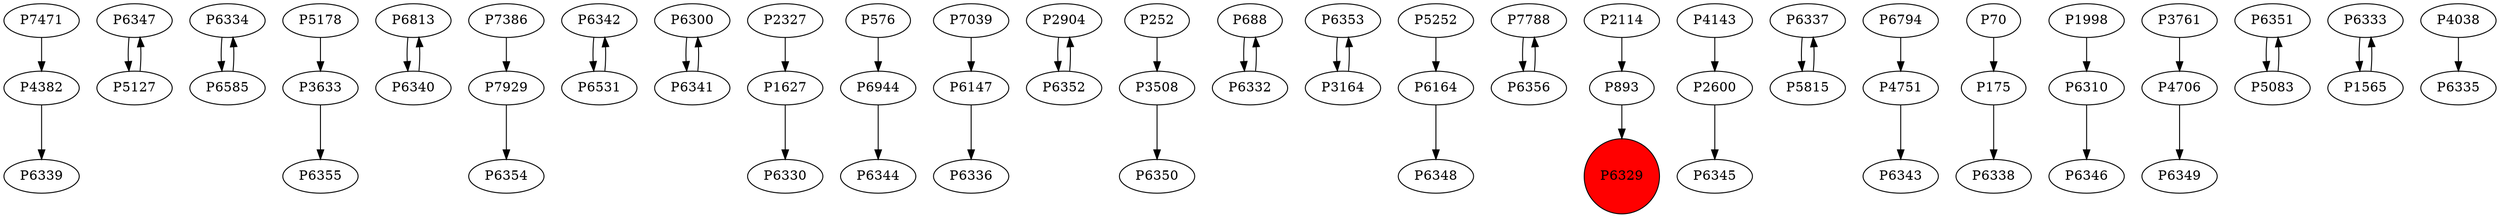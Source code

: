 digraph {
	P7471 -> P4382
	P6347 -> P5127
	P6334 -> P6585
	P6585 -> P6334
	P5178 -> P3633
	P6813 -> P6340
	P7929 -> P6354
	P6340 -> P6813
	P6342 -> P6531
	P6300 -> P6341
	P1627 -> P6330
	P4382 -> P6339
	P5127 -> P6347
	P6944 -> P6344
	P7039 -> P6147
	P2904 -> P6352
	P252 -> P3508
	P688 -> P6332
	P3633 -> P6355
	P576 -> P6944
	P6353 -> P3164
	P6164 -> P6348
	P3164 -> P6353
	P5252 -> P6164
	P7788 -> P6356
	P6531 -> P6342
	P893 -> P6329
	P4143 -> P2600
	P6337 -> P5815
	P4751 -> P6343
	P70 -> P175
	P6310 -> P6346
	P6356 -> P7788
	P6352 -> P2904
	P3508 -> P6350
	P6794 -> P4751
	P7386 -> P7929
	P1998 -> P6310
	P3761 -> P4706
	P2327 -> P1627
	P5815 -> P6337
	P6341 -> P6300
	P6332 -> P688
	P175 -> P6338
	P6351 -> P5083
	P2600 -> P6345
	P6333 -> P1565
	P4038 -> P6335
	P1565 -> P6333
	P4706 -> P6349
	P2114 -> P893
	P5083 -> P6351
	P6147 -> P6336
	P6329 [shape=circle]
	P6329 [style=filled]
	P6329 [fillcolor=red]
}